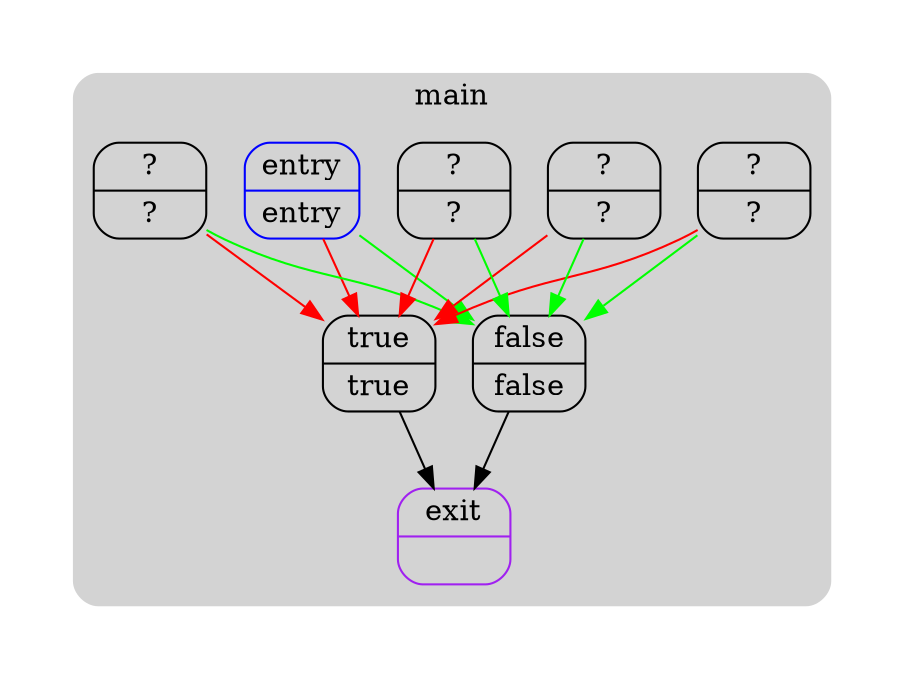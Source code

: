digraph G {
  compound=true
  subgraph cluster_ {
    peripheries=0
    subgraph cluster_0_wrapper {
      peripheries=0
      margin=15
      subgraph cluster_0 {
        label="main"
        color=darkgray
        style=rounded
        bgcolor=lightgray
        margin=10
        cluster_0_0[label="{entry|entry}",shape=Mrecord,color=blue]
        cluster_0_1[label="{?|?}",shape=Mrecord,color=black]
        cluster_0_2[label="{?|?}",shape=Mrecord,color=black]
        cluster_0_3[label="{?|?}",shape=Mrecord,color=black]
        cluster_0_4[label="{?|?}",shape=Mrecord,color=black]
        cluster_0_5[label="{true|true}",shape=Mrecord,color=black]
        cluster_0_6[label="{false|false}",shape=Mrecord,color=black]
        cluster_0_exit[label="{exit|}",shape=Mrecord,color=purple]
        cluster_0_0 -> cluster_0_6 [color=green]
        cluster_0_0 -> cluster_0_5 [color=red]
        cluster_0_1 -> cluster_0_6 [color=green]
        cluster_0_1 -> cluster_0_5 [color=red]
        cluster_0_2 -> cluster_0_6 [color=green]
        cluster_0_2 -> cluster_0_5 [color=red]
        cluster_0_3 -> cluster_0_6 [color=green]
        cluster_0_3 -> cluster_0_5 [color=red]
        cluster_0_4 -> cluster_0_6 [color=green]
        cluster_0_4 -> cluster_0_5 [color=red]
        cluster_0_5 -> cluster_0_exit [color=black]
        cluster_0_6 -> cluster_0_exit [color=black]
      }
    }
  }
}
